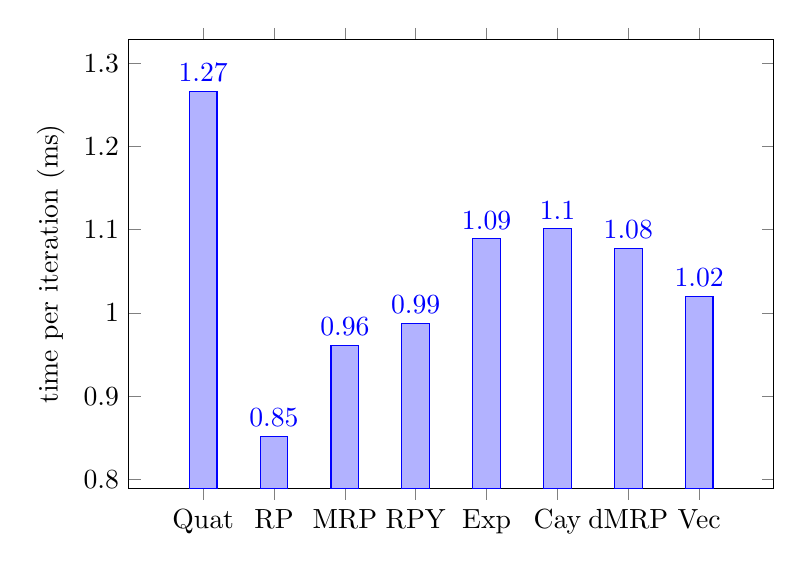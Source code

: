 \begin{tikzpicture}
\begin{axis}[ybar, ylabel={time per iteration (ms)}, enlargelimits={0.15}, x={0.9cm}, legend style={at={(0.5,-0.15)
}, anchor={north}, legend columns={-1}}, symbolic x coords={Quat,RP,MRP,RPY,Exp,Cay,dMRP,Vec}, xtick={data}, nodes near coords, nodes near coords align={vertical}]
    \addplot
        coordinates {
            (Quat,1.266)
            (RP,0.852)
            (MRP,0.961)
            (RPY,0.988)
            (Exp,1.089)
            (Cay,1.101)
            (dMRP,1.078)
            (Vec,1.02)
        }
        ;
\end{axis}
\end{tikzpicture}
